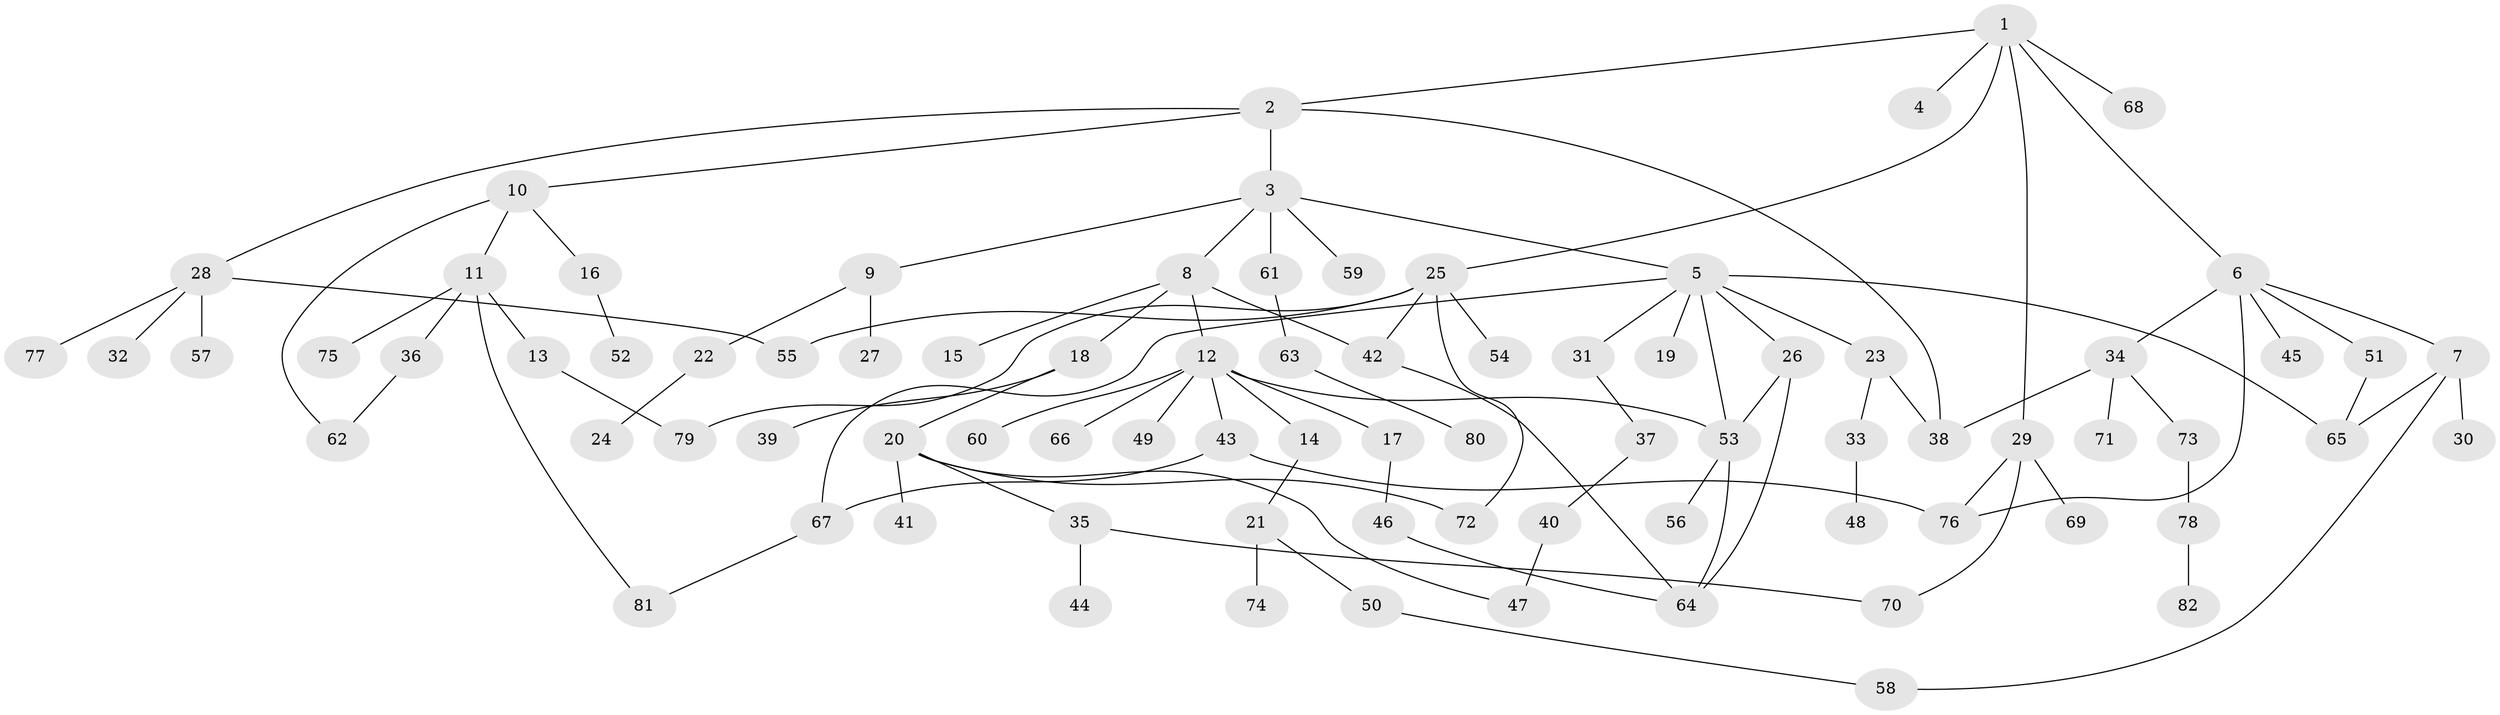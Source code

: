 // coarse degree distribution, {7: 0.03571428571428571, 5: 0.03571428571428571, 11: 0.017857142857142856, 1: 0.39285714285714285, 6: 0.05357142857142857, 3: 0.125, 4: 0.08928571428571429, 2: 0.25}
// Generated by graph-tools (version 1.1) at 2025/23/03/03/25 07:23:34]
// undirected, 82 vertices, 102 edges
graph export_dot {
graph [start="1"]
  node [color=gray90,style=filled];
  1;
  2;
  3;
  4;
  5;
  6;
  7;
  8;
  9;
  10;
  11;
  12;
  13;
  14;
  15;
  16;
  17;
  18;
  19;
  20;
  21;
  22;
  23;
  24;
  25;
  26;
  27;
  28;
  29;
  30;
  31;
  32;
  33;
  34;
  35;
  36;
  37;
  38;
  39;
  40;
  41;
  42;
  43;
  44;
  45;
  46;
  47;
  48;
  49;
  50;
  51;
  52;
  53;
  54;
  55;
  56;
  57;
  58;
  59;
  60;
  61;
  62;
  63;
  64;
  65;
  66;
  67;
  68;
  69;
  70;
  71;
  72;
  73;
  74;
  75;
  76;
  77;
  78;
  79;
  80;
  81;
  82;
  1 -- 2;
  1 -- 4;
  1 -- 6;
  1 -- 25;
  1 -- 29;
  1 -- 68;
  2 -- 3;
  2 -- 10;
  2 -- 28;
  2 -- 38;
  3 -- 5;
  3 -- 8;
  3 -- 9;
  3 -- 59;
  3 -- 61;
  5 -- 19;
  5 -- 23;
  5 -- 26;
  5 -- 31;
  5 -- 67;
  5 -- 53;
  5 -- 65;
  6 -- 7;
  6 -- 34;
  6 -- 45;
  6 -- 51;
  6 -- 76;
  7 -- 30;
  7 -- 58;
  7 -- 65;
  8 -- 12;
  8 -- 15;
  8 -- 18;
  8 -- 42;
  9 -- 22;
  9 -- 27;
  10 -- 11;
  10 -- 16;
  10 -- 62;
  11 -- 13;
  11 -- 36;
  11 -- 75;
  11 -- 81;
  12 -- 14;
  12 -- 17;
  12 -- 43;
  12 -- 49;
  12 -- 60;
  12 -- 66;
  12 -- 53;
  13 -- 79;
  14 -- 21;
  16 -- 52;
  17 -- 46;
  18 -- 20;
  18 -- 39;
  20 -- 35;
  20 -- 41;
  20 -- 47;
  20 -- 72;
  21 -- 50;
  21 -- 74;
  22 -- 24;
  23 -- 33;
  23 -- 38;
  25 -- 42;
  25 -- 54;
  25 -- 72;
  25 -- 55;
  25 -- 79;
  26 -- 53;
  26 -- 64;
  28 -- 32;
  28 -- 55;
  28 -- 57;
  28 -- 77;
  29 -- 69;
  29 -- 70;
  29 -- 76;
  31 -- 37;
  33 -- 48;
  34 -- 71;
  34 -- 73;
  34 -- 38;
  35 -- 44;
  35 -- 70;
  36 -- 62;
  37 -- 40;
  40 -- 47;
  42 -- 64;
  43 -- 76;
  43 -- 67;
  46 -- 64;
  50 -- 58;
  51 -- 65;
  53 -- 56;
  53 -- 64;
  61 -- 63;
  63 -- 80;
  67 -- 81;
  73 -- 78;
  78 -- 82;
}
